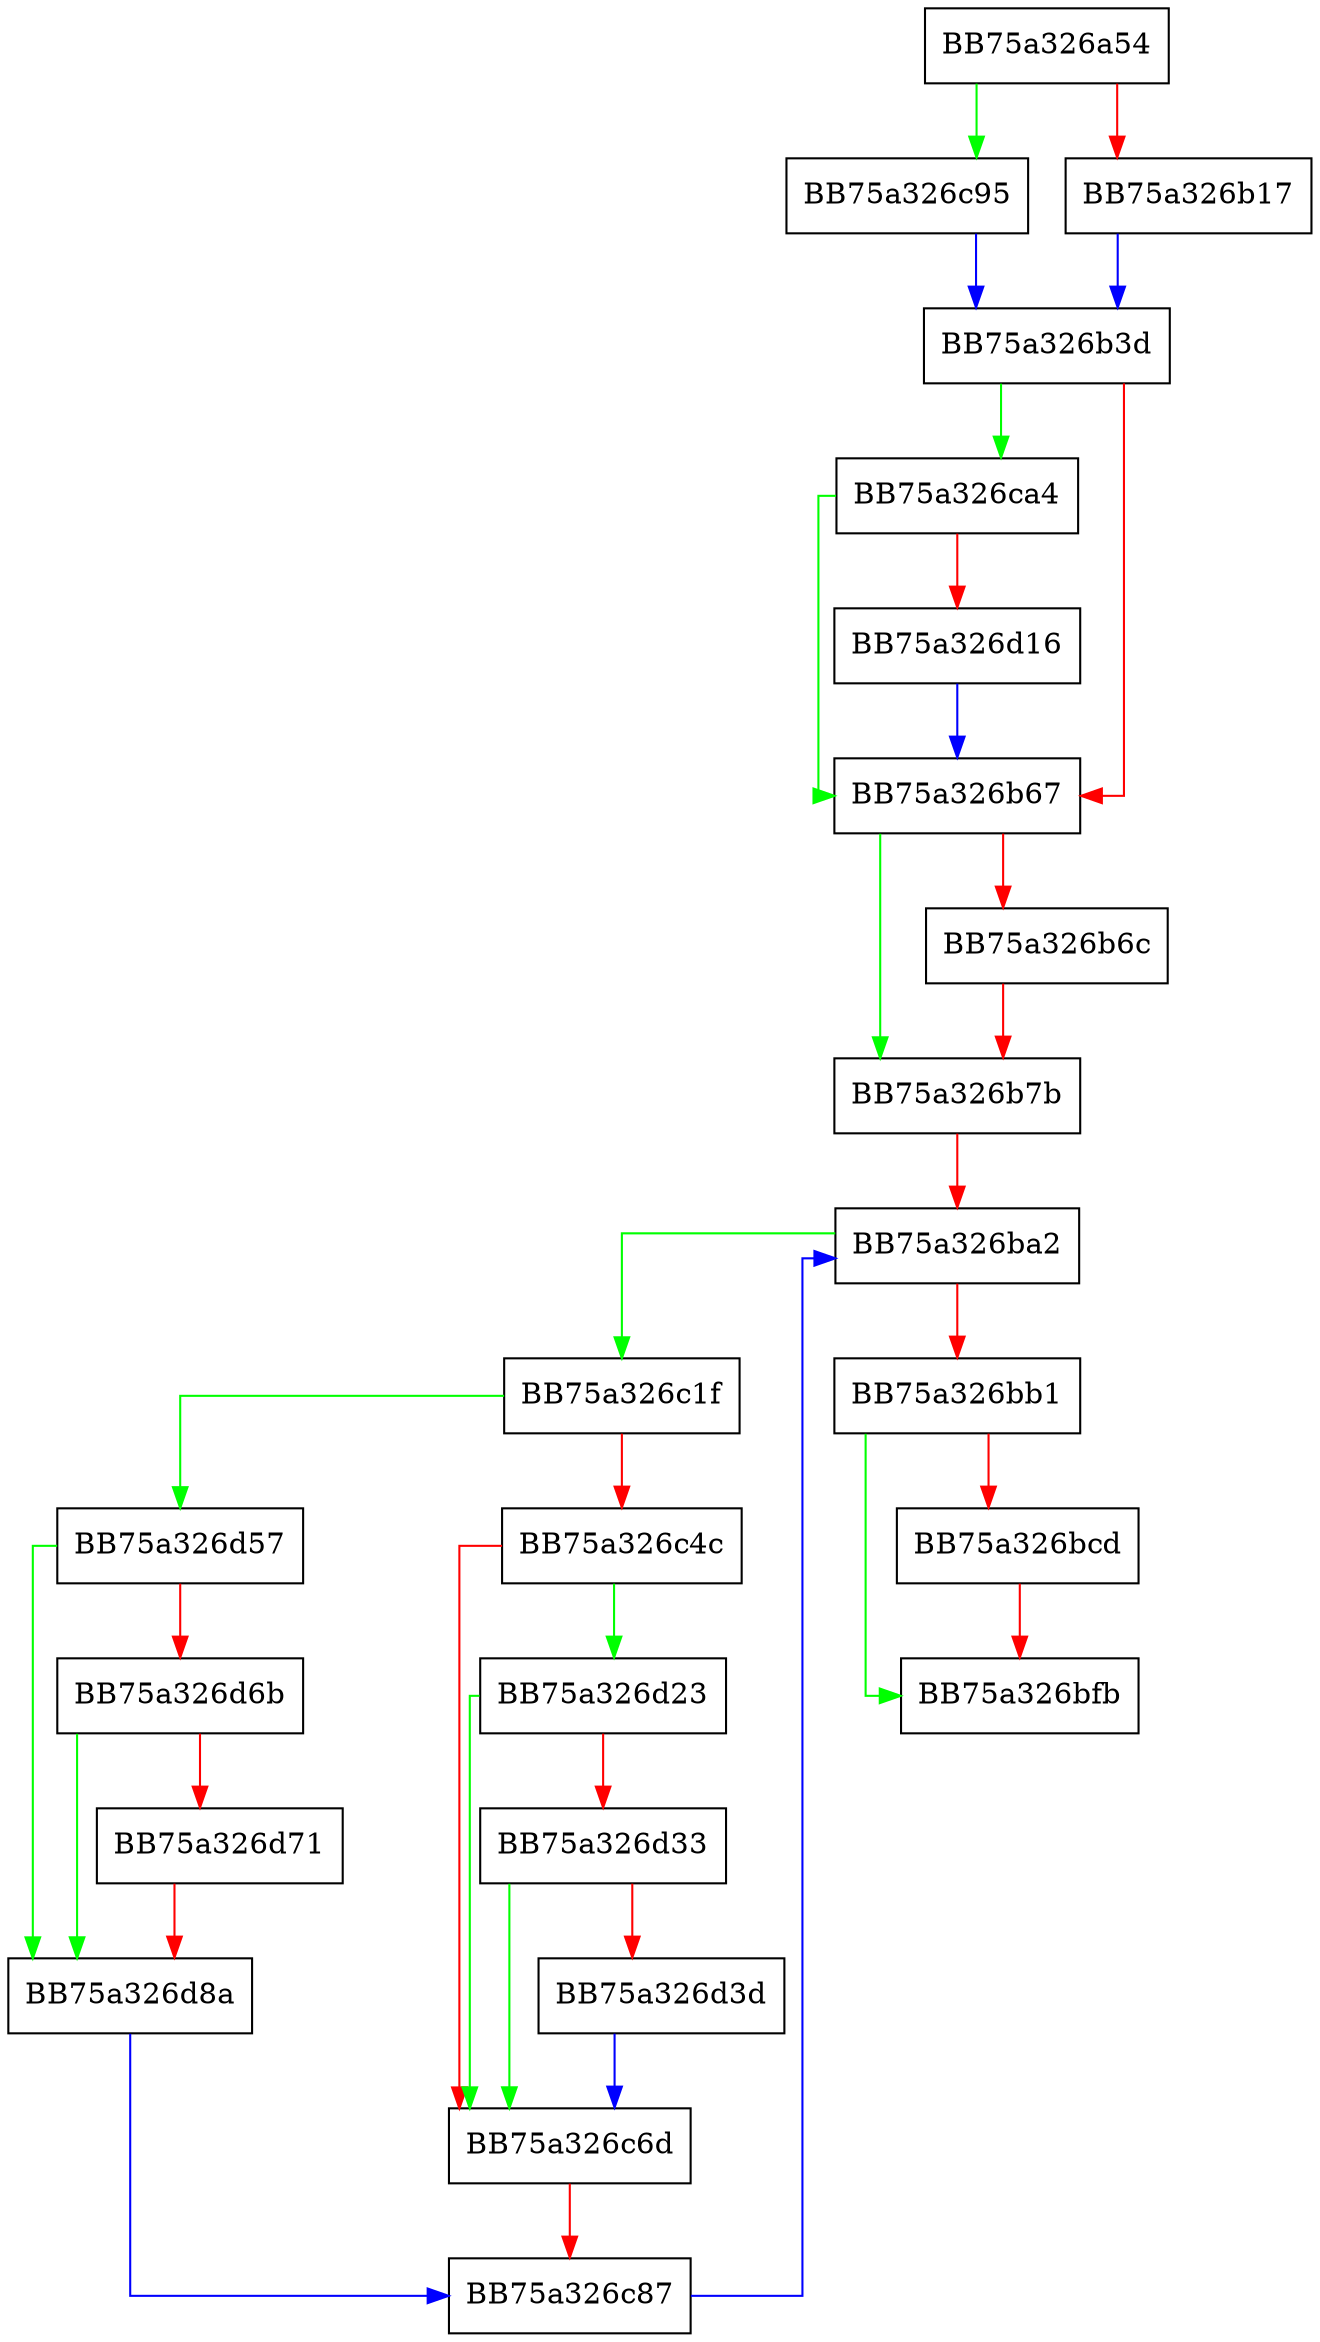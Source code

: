 digraph ScavengeUninterestingProcessCallback {
  node [shape="box"];
  graph [splines=ortho];
  BB75a326a54 -> BB75a326c95 [color="green"];
  BB75a326a54 -> BB75a326b17 [color="red"];
  BB75a326b17 -> BB75a326b3d [color="blue"];
  BB75a326b3d -> BB75a326ca4 [color="green"];
  BB75a326b3d -> BB75a326b67 [color="red"];
  BB75a326b67 -> BB75a326b7b [color="green"];
  BB75a326b67 -> BB75a326b6c [color="red"];
  BB75a326b6c -> BB75a326b7b [color="red"];
  BB75a326b7b -> BB75a326ba2 [color="red"];
  BB75a326ba2 -> BB75a326c1f [color="green"];
  BB75a326ba2 -> BB75a326bb1 [color="red"];
  BB75a326bb1 -> BB75a326bfb [color="green"];
  BB75a326bb1 -> BB75a326bcd [color="red"];
  BB75a326bcd -> BB75a326bfb [color="red"];
  BB75a326c1f -> BB75a326d57 [color="green"];
  BB75a326c1f -> BB75a326c4c [color="red"];
  BB75a326c4c -> BB75a326d23 [color="green"];
  BB75a326c4c -> BB75a326c6d [color="red"];
  BB75a326c6d -> BB75a326c87 [color="red"];
  BB75a326c87 -> BB75a326ba2 [color="blue"];
  BB75a326c95 -> BB75a326b3d [color="blue"];
  BB75a326ca4 -> BB75a326b67 [color="green"];
  BB75a326ca4 -> BB75a326d16 [color="red"];
  BB75a326d16 -> BB75a326b67 [color="blue"];
  BB75a326d23 -> BB75a326c6d [color="green"];
  BB75a326d23 -> BB75a326d33 [color="red"];
  BB75a326d33 -> BB75a326c6d [color="green"];
  BB75a326d33 -> BB75a326d3d [color="red"];
  BB75a326d3d -> BB75a326c6d [color="blue"];
  BB75a326d57 -> BB75a326d8a [color="green"];
  BB75a326d57 -> BB75a326d6b [color="red"];
  BB75a326d6b -> BB75a326d8a [color="green"];
  BB75a326d6b -> BB75a326d71 [color="red"];
  BB75a326d71 -> BB75a326d8a [color="red"];
  BB75a326d8a -> BB75a326c87 [color="blue"];
}